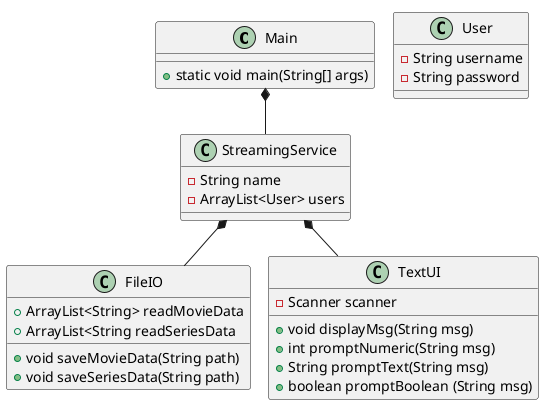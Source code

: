 @startuml
!pragma layout smetana

class Main {
+ static void main(String[] args)
}

class StreamingService{
- String name
- ArrayList<User> users
}

class User {
- String username
- String password
}





class FileIO {
+ ArrayList<String> readMovieData
+ ArrayList<String readSeriesData
+ void saveMovieData(String path)
+ void saveSeriesData(String path)
}

class TextUI {
- Scanner scanner
+ void displayMsg(String msg)
+ int promptNumeric(String msg)
+ String promptText(String msg)
+ boolean promptBoolean (String msg)
}

Main *-- StreamingService
StreamingService *-- FileIO
StreamingService *-- TextUI

@enduml